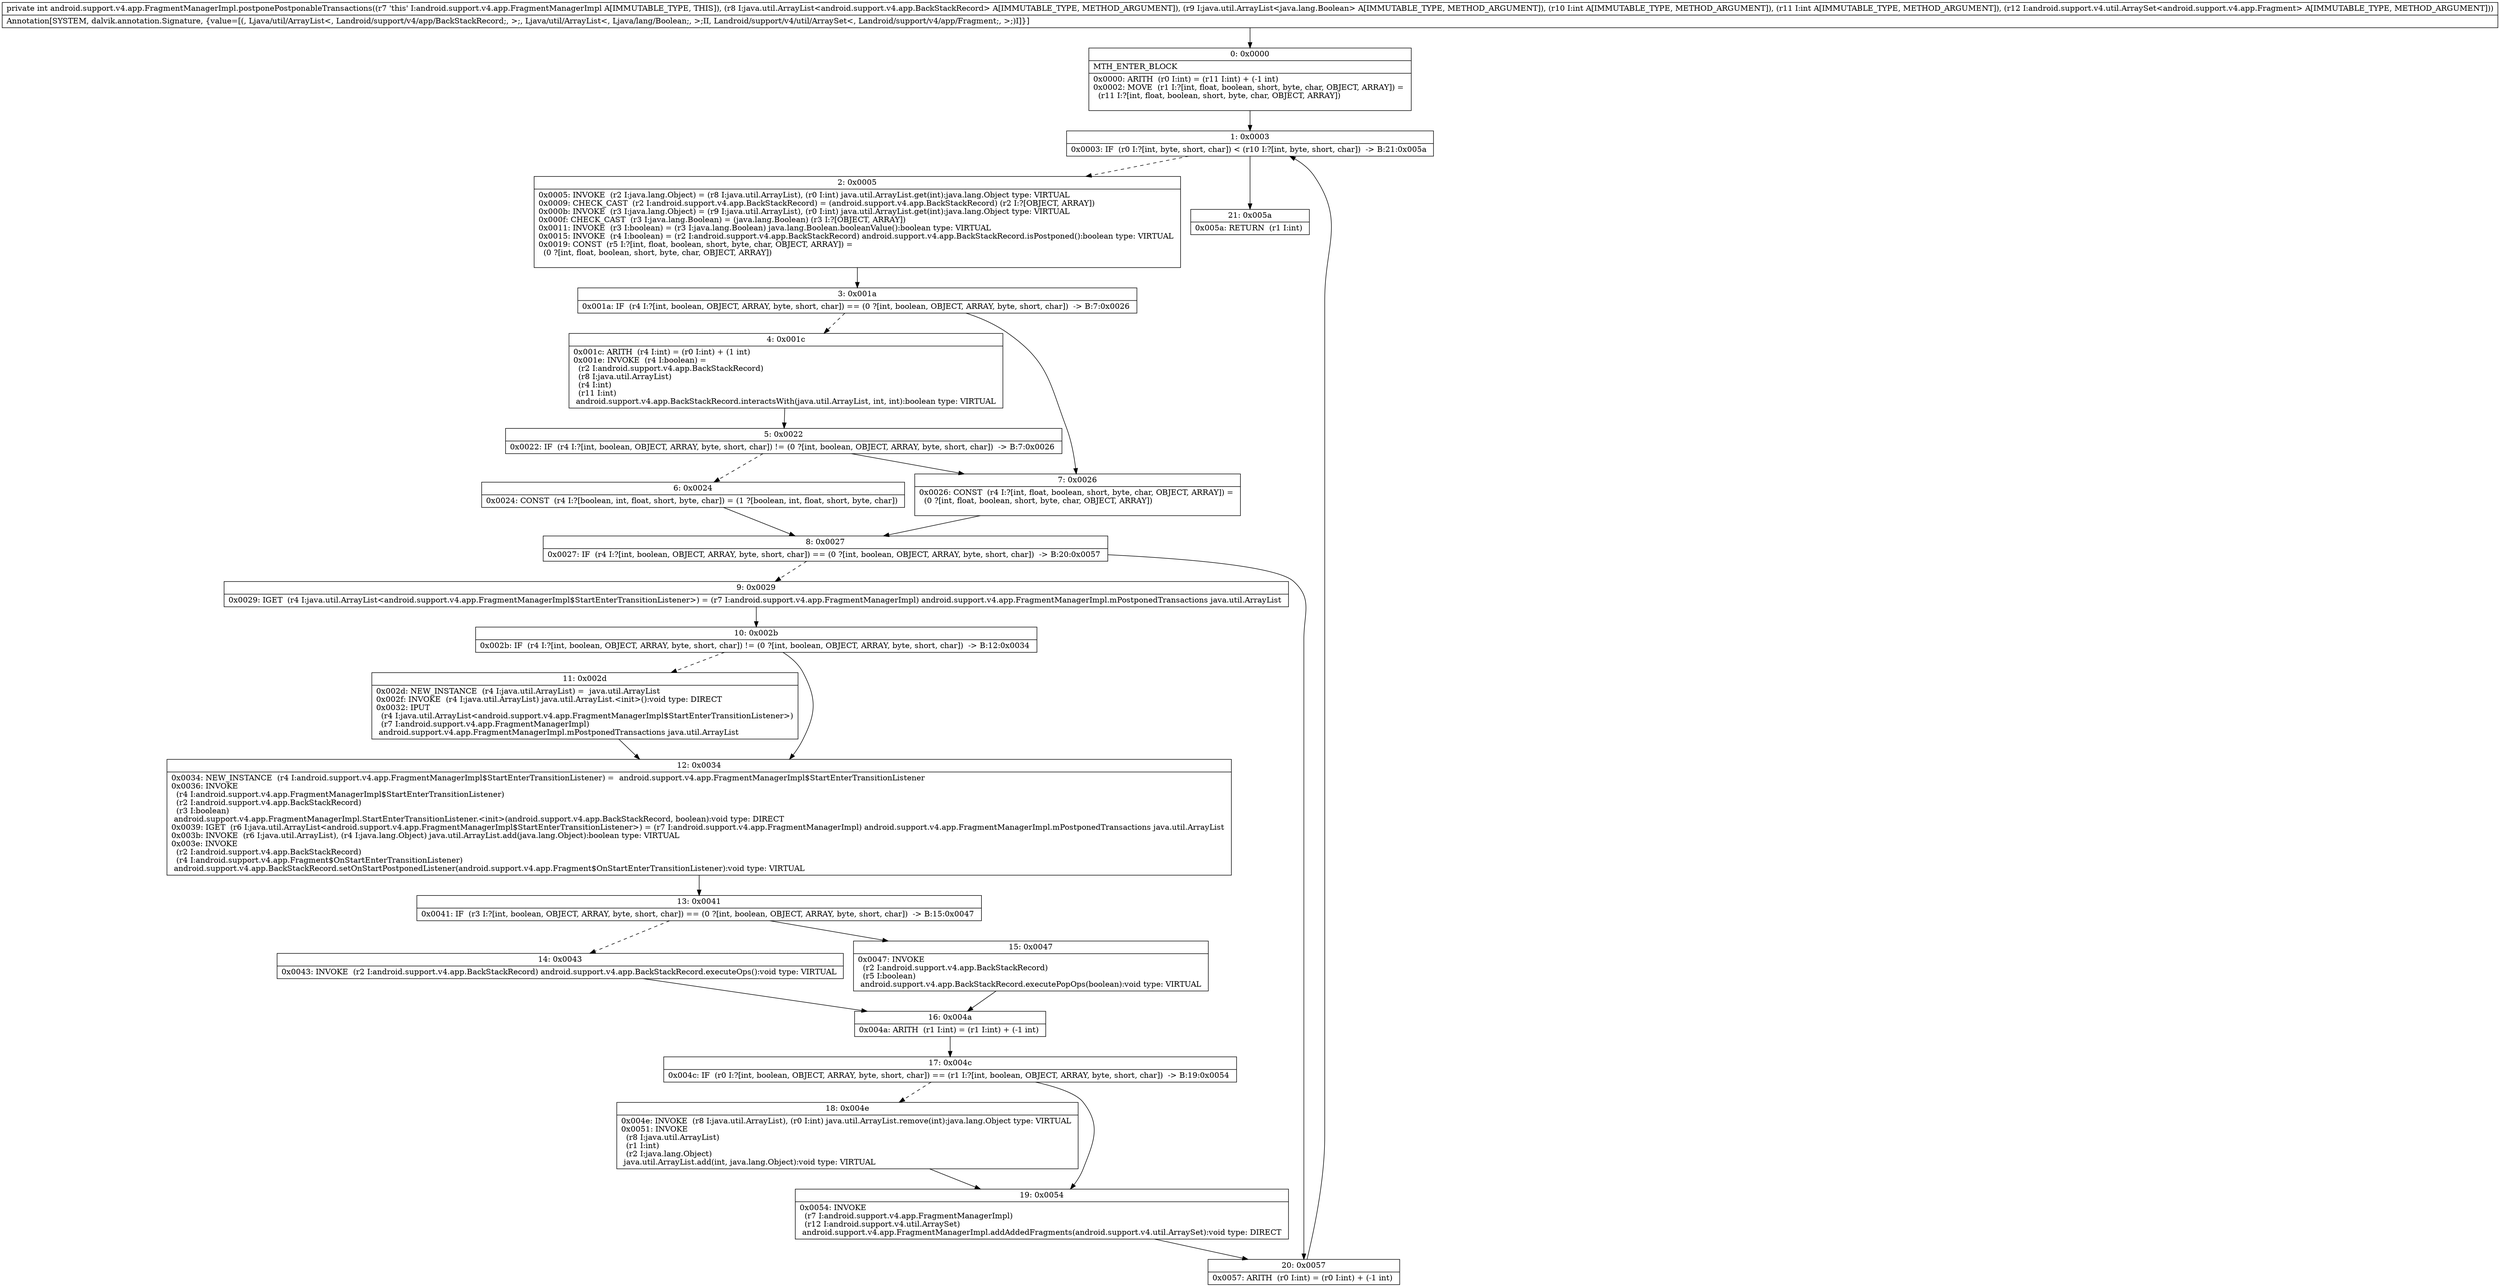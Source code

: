 digraph "CFG forandroid.support.v4.app.FragmentManagerImpl.postponePostponableTransactions(Ljava\/util\/ArrayList;Ljava\/util\/ArrayList;IILandroid\/support\/v4\/util\/ArraySet;)I" {
Node_0 [shape=record,label="{0\:\ 0x0000|MTH_ENTER_BLOCK\l|0x0000: ARITH  (r0 I:int) = (r11 I:int) + (\-1 int) \l0x0002: MOVE  (r1 I:?[int, float, boolean, short, byte, char, OBJECT, ARRAY]) = \l  (r11 I:?[int, float, boolean, short, byte, char, OBJECT, ARRAY])\l \l}"];
Node_1 [shape=record,label="{1\:\ 0x0003|0x0003: IF  (r0 I:?[int, byte, short, char]) \< (r10 I:?[int, byte, short, char])  \-\> B:21:0x005a \l}"];
Node_2 [shape=record,label="{2\:\ 0x0005|0x0005: INVOKE  (r2 I:java.lang.Object) = (r8 I:java.util.ArrayList), (r0 I:int) java.util.ArrayList.get(int):java.lang.Object type: VIRTUAL \l0x0009: CHECK_CAST  (r2 I:android.support.v4.app.BackStackRecord) = (android.support.v4.app.BackStackRecord) (r2 I:?[OBJECT, ARRAY]) \l0x000b: INVOKE  (r3 I:java.lang.Object) = (r9 I:java.util.ArrayList), (r0 I:int) java.util.ArrayList.get(int):java.lang.Object type: VIRTUAL \l0x000f: CHECK_CAST  (r3 I:java.lang.Boolean) = (java.lang.Boolean) (r3 I:?[OBJECT, ARRAY]) \l0x0011: INVOKE  (r3 I:boolean) = (r3 I:java.lang.Boolean) java.lang.Boolean.booleanValue():boolean type: VIRTUAL \l0x0015: INVOKE  (r4 I:boolean) = (r2 I:android.support.v4.app.BackStackRecord) android.support.v4.app.BackStackRecord.isPostponed():boolean type: VIRTUAL \l0x0019: CONST  (r5 I:?[int, float, boolean, short, byte, char, OBJECT, ARRAY]) = \l  (0 ?[int, float, boolean, short, byte, char, OBJECT, ARRAY])\l \l}"];
Node_3 [shape=record,label="{3\:\ 0x001a|0x001a: IF  (r4 I:?[int, boolean, OBJECT, ARRAY, byte, short, char]) == (0 ?[int, boolean, OBJECT, ARRAY, byte, short, char])  \-\> B:7:0x0026 \l}"];
Node_4 [shape=record,label="{4\:\ 0x001c|0x001c: ARITH  (r4 I:int) = (r0 I:int) + (1 int) \l0x001e: INVOKE  (r4 I:boolean) = \l  (r2 I:android.support.v4.app.BackStackRecord)\l  (r8 I:java.util.ArrayList)\l  (r4 I:int)\l  (r11 I:int)\l android.support.v4.app.BackStackRecord.interactsWith(java.util.ArrayList, int, int):boolean type: VIRTUAL \l}"];
Node_5 [shape=record,label="{5\:\ 0x0022|0x0022: IF  (r4 I:?[int, boolean, OBJECT, ARRAY, byte, short, char]) != (0 ?[int, boolean, OBJECT, ARRAY, byte, short, char])  \-\> B:7:0x0026 \l}"];
Node_6 [shape=record,label="{6\:\ 0x0024|0x0024: CONST  (r4 I:?[boolean, int, float, short, byte, char]) = (1 ?[boolean, int, float, short, byte, char]) \l}"];
Node_7 [shape=record,label="{7\:\ 0x0026|0x0026: CONST  (r4 I:?[int, float, boolean, short, byte, char, OBJECT, ARRAY]) = \l  (0 ?[int, float, boolean, short, byte, char, OBJECT, ARRAY])\l \l}"];
Node_8 [shape=record,label="{8\:\ 0x0027|0x0027: IF  (r4 I:?[int, boolean, OBJECT, ARRAY, byte, short, char]) == (0 ?[int, boolean, OBJECT, ARRAY, byte, short, char])  \-\> B:20:0x0057 \l}"];
Node_9 [shape=record,label="{9\:\ 0x0029|0x0029: IGET  (r4 I:java.util.ArrayList\<android.support.v4.app.FragmentManagerImpl$StartEnterTransitionListener\>) = (r7 I:android.support.v4.app.FragmentManagerImpl) android.support.v4.app.FragmentManagerImpl.mPostponedTransactions java.util.ArrayList \l}"];
Node_10 [shape=record,label="{10\:\ 0x002b|0x002b: IF  (r4 I:?[int, boolean, OBJECT, ARRAY, byte, short, char]) != (0 ?[int, boolean, OBJECT, ARRAY, byte, short, char])  \-\> B:12:0x0034 \l}"];
Node_11 [shape=record,label="{11\:\ 0x002d|0x002d: NEW_INSTANCE  (r4 I:java.util.ArrayList) =  java.util.ArrayList \l0x002f: INVOKE  (r4 I:java.util.ArrayList) java.util.ArrayList.\<init\>():void type: DIRECT \l0x0032: IPUT  \l  (r4 I:java.util.ArrayList\<android.support.v4.app.FragmentManagerImpl$StartEnterTransitionListener\>)\l  (r7 I:android.support.v4.app.FragmentManagerImpl)\l android.support.v4.app.FragmentManagerImpl.mPostponedTransactions java.util.ArrayList \l}"];
Node_12 [shape=record,label="{12\:\ 0x0034|0x0034: NEW_INSTANCE  (r4 I:android.support.v4.app.FragmentManagerImpl$StartEnterTransitionListener) =  android.support.v4.app.FragmentManagerImpl$StartEnterTransitionListener \l0x0036: INVOKE  \l  (r4 I:android.support.v4.app.FragmentManagerImpl$StartEnterTransitionListener)\l  (r2 I:android.support.v4.app.BackStackRecord)\l  (r3 I:boolean)\l android.support.v4.app.FragmentManagerImpl.StartEnterTransitionListener.\<init\>(android.support.v4.app.BackStackRecord, boolean):void type: DIRECT \l0x0039: IGET  (r6 I:java.util.ArrayList\<android.support.v4.app.FragmentManagerImpl$StartEnterTransitionListener\>) = (r7 I:android.support.v4.app.FragmentManagerImpl) android.support.v4.app.FragmentManagerImpl.mPostponedTransactions java.util.ArrayList \l0x003b: INVOKE  (r6 I:java.util.ArrayList), (r4 I:java.lang.Object) java.util.ArrayList.add(java.lang.Object):boolean type: VIRTUAL \l0x003e: INVOKE  \l  (r2 I:android.support.v4.app.BackStackRecord)\l  (r4 I:android.support.v4.app.Fragment$OnStartEnterTransitionListener)\l android.support.v4.app.BackStackRecord.setOnStartPostponedListener(android.support.v4.app.Fragment$OnStartEnterTransitionListener):void type: VIRTUAL \l}"];
Node_13 [shape=record,label="{13\:\ 0x0041|0x0041: IF  (r3 I:?[int, boolean, OBJECT, ARRAY, byte, short, char]) == (0 ?[int, boolean, OBJECT, ARRAY, byte, short, char])  \-\> B:15:0x0047 \l}"];
Node_14 [shape=record,label="{14\:\ 0x0043|0x0043: INVOKE  (r2 I:android.support.v4.app.BackStackRecord) android.support.v4.app.BackStackRecord.executeOps():void type: VIRTUAL \l}"];
Node_15 [shape=record,label="{15\:\ 0x0047|0x0047: INVOKE  \l  (r2 I:android.support.v4.app.BackStackRecord)\l  (r5 I:boolean)\l android.support.v4.app.BackStackRecord.executePopOps(boolean):void type: VIRTUAL \l}"];
Node_16 [shape=record,label="{16\:\ 0x004a|0x004a: ARITH  (r1 I:int) = (r1 I:int) + (\-1 int) \l}"];
Node_17 [shape=record,label="{17\:\ 0x004c|0x004c: IF  (r0 I:?[int, boolean, OBJECT, ARRAY, byte, short, char]) == (r1 I:?[int, boolean, OBJECT, ARRAY, byte, short, char])  \-\> B:19:0x0054 \l}"];
Node_18 [shape=record,label="{18\:\ 0x004e|0x004e: INVOKE  (r8 I:java.util.ArrayList), (r0 I:int) java.util.ArrayList.remove(int):java.lang.Object type: VIRTUAL \l0x0051: INVOKE  \l  (r8 I:java.util.ArrayList)\l  (r1 I:int)\l  (r2 I:java.lang.Object)\l java.util.ArrayList.add(int, java.lang.Object):void type: VIRTUAL \l}"];
Node_19 [shape=record,label="{19\:\ 0x0054|0x0054: INVOKE  \l  (r7 I:android.support.v4.app.FragmentManagerImpl)\l  (r12 I:android.support.v4.util.ArraySet)\l android.support.v4.app.FragmentManagerImpl.addAddedFragments(android.support.v4.util.ArraySet):void type: DIRECT \l}"];
Node_20 [shape=record,label="{20\:\ 0x0057|0x0057: ARITH  (r0 I:int) = (r0 I:int) + (\-1 int) \l}"];
Node_21 [shape=record,label="{21\:\ 0x005a|0x005a: RETURN  (r1 I:int) \l}"];
MethodNode[shape=record,label="{private int android.support.v4.app.FragmentManagerImpl.postponePostponableTransactions((r7 'this' I:android.support.v4.app.FragmentManagerImpl A[IMMUTABLE_TYPE, THIS]), (r8 I:java.util.ArrayList\<android.support.v4.app.BackStackRecord\> A[IMMUTABLE_TYPE, METHOD_ARGUMENT]), (r9 I:java.util.ArrayList\<java.lang.Boolean\> A[IMMUTABLE_TYPE, METHOD_ARGUMENT]), (r10 I:int A[IMMUTABLE_TYPE, METHOD_ARGUMENT]), (r11 I:int A[IMMUTABLE_TYPE, METHOD_ARGUMENT]), (r12 I:android.support.v4.util.ArraySet\<android.support.v4.app.Fragment\> A[IMMUTABLE_TYPE, METHOD_ARGUMENT]))  | Annotation[SYSTEM, dalvik.annotation.Signature, \{value=[(, Ljava\/util\/ArrayList\<, Landroid\/support\/v4\/app\/BackStackRecord;, \>;, Ljava\/util\/ArrayList\<, Ljava\/lang\/Boolean;, \>;II, Landroid\/support\/v4\/util\/ArraySet\<, Landroid\/support\/v4\/app\/Fragment;, \>;)I]\}]\l}"];
MethodNode -> Node_0;
Node_0 -> Node_1;
Node_1 -> Node_2[style=dashed];
Node_1 -> Node_21;
Node_2 -> Node_3;
Node_3 -> Node_4[style=dashed];
Node_3 -> Node_7;
Node_4 -> Node_5;
Node_5 -> Node_6[style=dashed];
Node_5 -> Node_7;
Node_6 -> Node_8;
Node_7 -> Node_8;
Node_8 -> Node_9[style=dashed];
Node_8 -> Node_20;
Node_9 -> Node_10;
Node_10 -> Node_11[style=dashed];
Node_10 -> Node_12;
Node_11 -> Node_12;
Node_12 -> Node_13;
Node_13 -> Node_14[style=dashed];
Node_13 -> Node_15;
Node_14 -> Node_16;
Node_15 -> Node_16;
Node_16 -> Node_17;
Node_17 -> Node_18[style=dashed];
Node_17 -> Node_19;
Node_18 -> Node_19;
Node_19 -> Node_20;
Node_20 -> Node_1;
}

